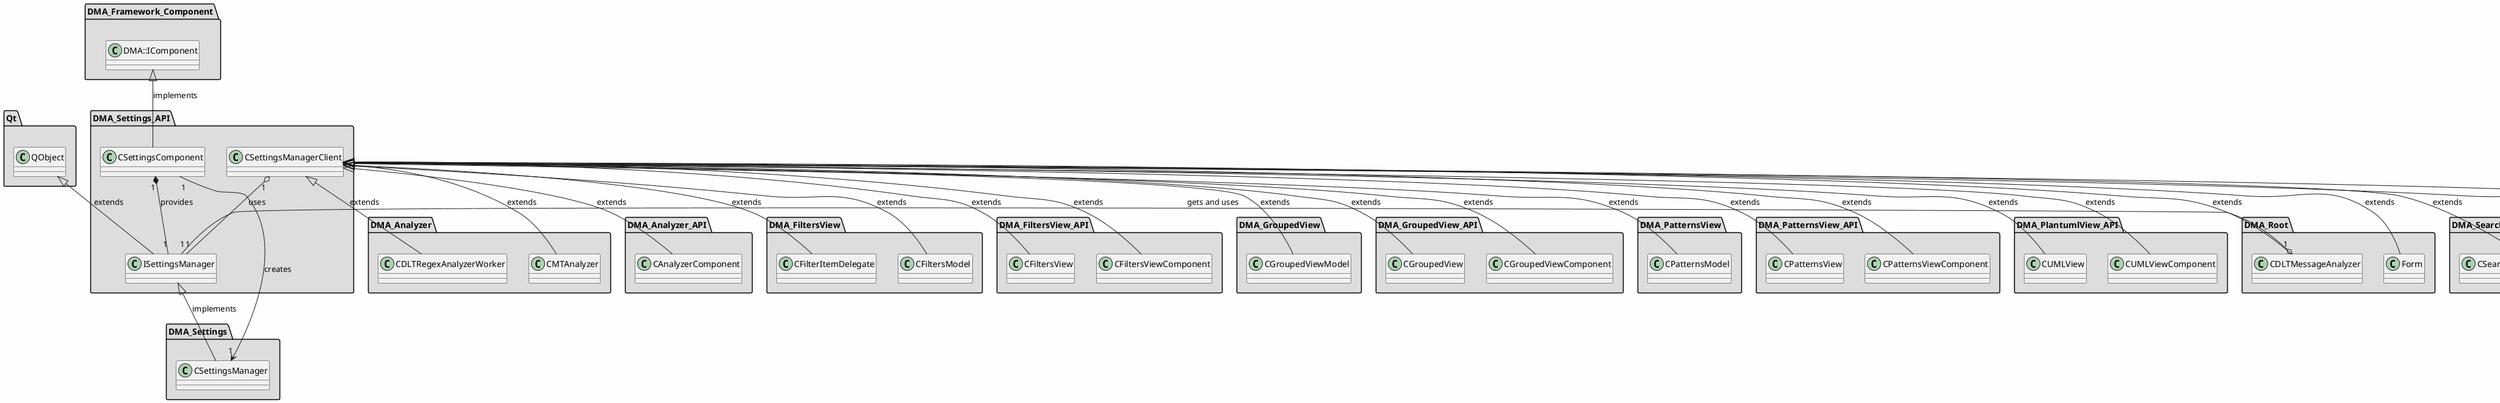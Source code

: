 
@startuml

skinparam backgroundColor #FEFEFE
skinparam wrapWidth 600
package "DMA_Analyzer" #DDDDDD
{

class "CDLTRegexAnalyzerWorker"
{
}

class "CMTAnalyzer"
{
}

}

package "DMA_Analyzer_API" #DDDDDD
{

class "CAnalyzerComponent"
{
}

}

package "DMA_FiltersView" #DDDDDD
{

class "CFilterItemDelegate"
{
}

class "CFiltersModel"
{
}

}

package "DMA_FiltersView_API" #DDDDDD
{

class "CFiltersView"
{
}

class "CFiltersViewComponent"
{
}

}

package "DMA_Framework_Component" #DDDDDD
{

class "DMA::IComponent"
{
}

}

package "DMA_GroupedView" #DDDDDD
{

class "CGroupedViewModel"
{
}

}

package "DMA_GroupedView_API" #DDDDDD
{

class "CGroupedView"
{
}

class "CGroupedViewComponent"
{
}

}

package "DMA_PatternsView" #DDDDDD
{

class "CPatternsModel"
{
}

}

package "DMA_PatternsView_API" #DDDDDD
{

class "CPatternsView"
{
}

class "CPatternsViewComponent"
{
}

}

package "DMA_PlantumlView_API" #DDDDDD
{

class "CUMLView"
{
}

class "CUMLViewComponent"
{
}

}

package "DMA_Root" #DDDDDD
{

class "CDLTMessageAnalyzer"
{
}

class "Form"
{
}

}

package "DMA_SearchView" #DDDDDD
{

class "CSearchResultHighlightingDelegate"
{
}

class "CSearchResultModel"
{
}

}

package "DMA_SearchView_API" #DDDDDD
{

class "CSearchViewComponent"
{
}

}

package "DMA_Settings" #DDDDDD
{

class "CSettingsManager"
{
}

}

package "DMA_Settings_API" #DDDDDD
{

class "CSettingsComponent"
{
}

class "CSettingsManagerClient"
{
}

class "ISettingsManager"
{
}

}

package "Qt" #DDDDDD
{

class "QObject"
{
}

}

'====================Inheritance section====================
CSettingsManagerClient <|-- CDLTRegexAnalyzerWorker : extends
CSettingsManagerClient <|-- CMTAnalyzer : extends
CSettingsManagerClient <|-- CAnalyzerComponent : extends
CSettingsManagerClient <|-- CFilterItemDelegate : extends
CSettingsManagerClient <|-- CFiltersModel : extends
CSettingsManagerClient <|-- CFiltersView : extends
CSettingsManagerClient <|-- CFiltersViewComponent : extends
CSettingsManagerClient <|-- CGroupedViewModel : extends
CSettingsManagerClient <|-- CGroupedView : extends
CSettingsManagerClient <|-- CGroupedViewComponent : extends
CSettingsManagerClient <|-- CPatternsModel : extends
CSettingsManagerClient <|-- CPatternsView : extends
CSettingsManagerClient <|-- CPatternsViewComponent : extends
CSettingsManagerClient <|-- CUMLView : extends
CSettingsManagerClient <|-- CUMLViewComponent : extends
CSettingsManagerClient <|-- CDLTMessageAnalyzer : extends
CSettingsManagerClient <|-- Form : extends
CSettingsManagerClient <|-- CSearchResultHighlightingDelegate : extends
CSettingsManagerClient <|-- CSearchResultModel : extends
CSettingsManagerClient <|-- CSearchViewComponent : extends
ISettingsManager <|-- CSettingsManager : implements
DMA::IComponent <|-- CSettingsComponent : implements
QObject <|-- ISettingsManager : extends

'====================Dependencies section====================
CDLTMessageAnalyzer "1" o-- "1" ISettingsManager : gets and uses
CSettingsComponent "1" --> "1" CSettingsManager : creates
CSettingsComponent "1" *-- "1" ISettingsManager : provides
CSettingsManagerClient "1" o-- "1" ISettingsManager : uses

@enduml